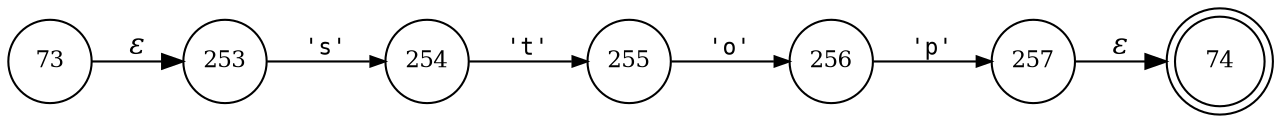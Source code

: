 digraph ATN {
rankdir=LR;
s74[fontsize=11, label="74", shape=doublecircle, fixedsize=true, width=.6];
s256[fontsize=11,label="256", shape=circle, fixedsize=true, width=.55, peripheries=1];
s257[fontsize=11,label="257", shape=circle, fixedsize=true, width=.55, peripheries=1];
s73[fontsize=11,label="73", shape=circle, fixedsize=true, width=.55, peripheries=1];
s253[fontsize=11,label="253", shape=circle, fixedsize=true, width=.55, peripheries=1];
s254[fontsize=11,label="254", shape=circle, fixedsize=true, width=.55, peripheries=1];
s255[fontsize=11,label="255", shape=circle, fixedsize=true, width=.55, peripheries=1];
s73 -> s253 [fontname="Times-Italic", label="&epsilon;"];
s253 -> s254 [fontsize=11, fontname="Courier", arrowsize=.7, label = "'s'", arrowhead = normal];
s254 -> s255 [fontsize=11, fontname="Courier", arrowsize=.7, label = "'t'", arrowhead = normal];
s255 -> s256 [fontsize=11, fontname="Courier", arrowsize=.7, label = "'o'", arrowhead = normal];
s256 -> s257 [fontsize=11, fontname="Courier", arrowsize=.7, label = "'p'", arrowhead = normal];
s257 -> s74 [fontname="Times-Italic", label="&epsilon;"];
}